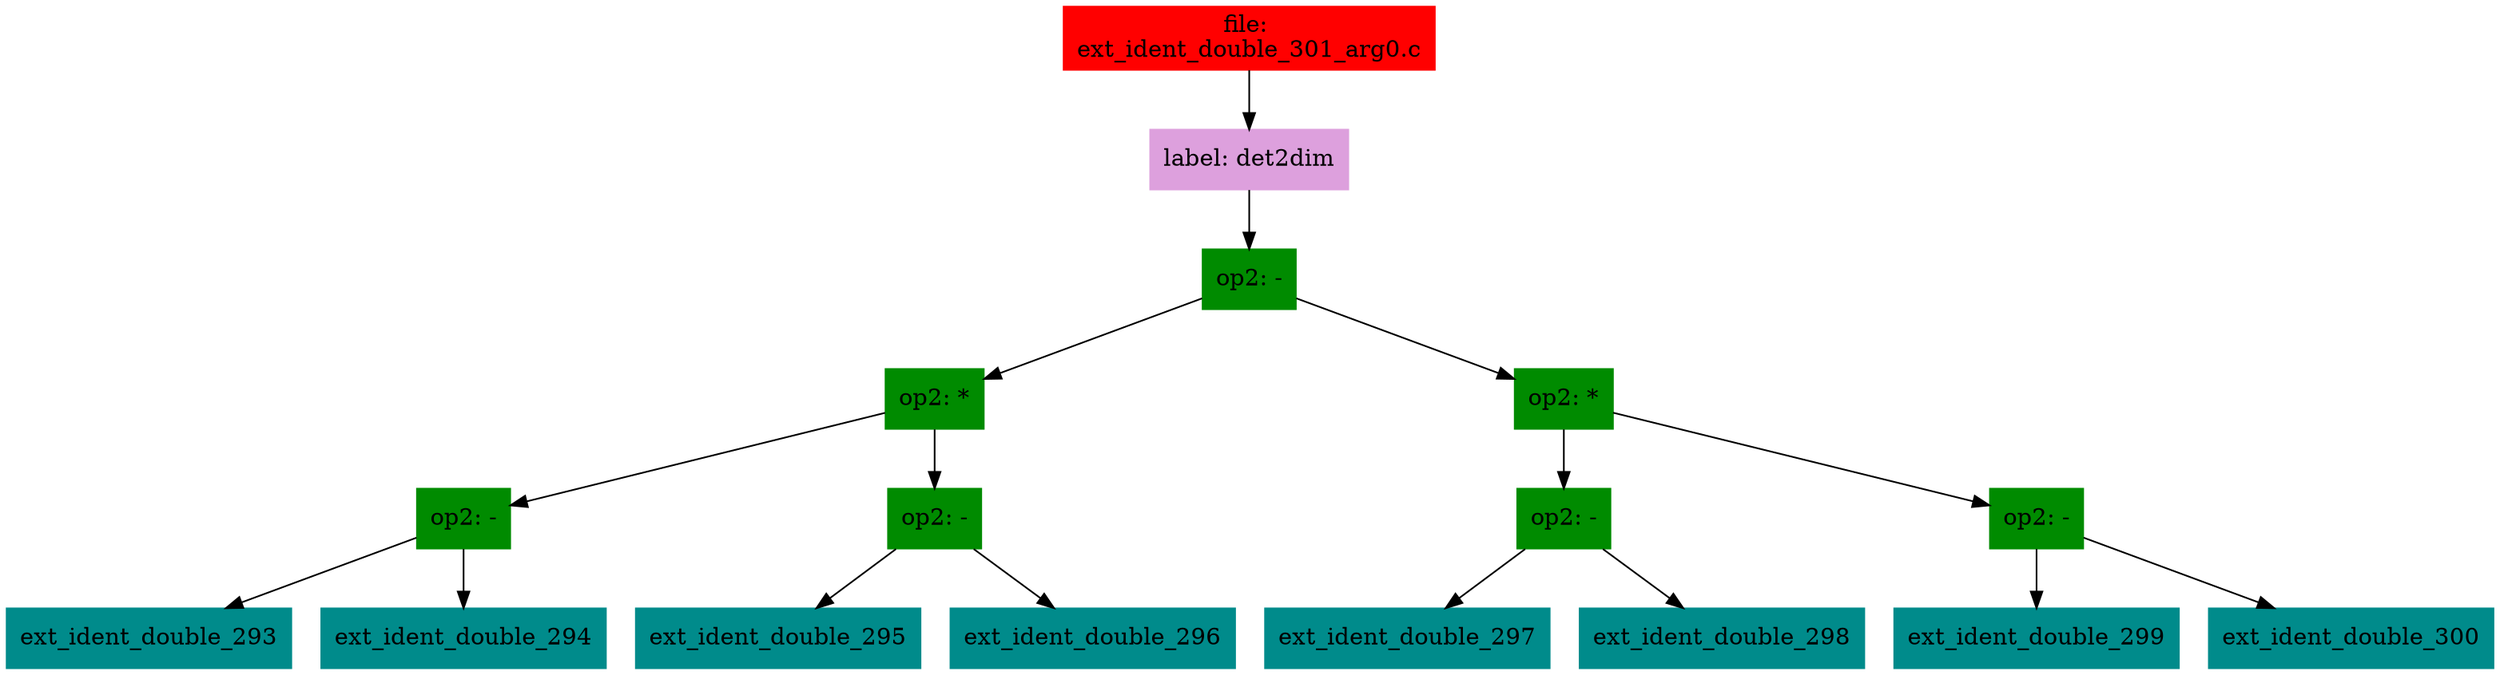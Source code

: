 digraph G {
node [shape=box]

0 [label="file: 
ext_ident_double_301_arg0.c",color=red, style=filled]
1 [label="label: det2dim",color=plum, style=filled]
0 -> 1
2 [label="op2: -",color=green4, style=filled]
1 -> 2
3 [label="op2: *",color=green4, style=filled]
2 -> 3
4 [label="op2: -",color=green4, style=filled]
3 -> 4
5 [label="ext_ident_double_293",color=cyan4, style=filled]
4 -> 5
10 [label="ext_ident_double_294",color=cyan4, style=filled]
4 -> 10
15 [label="op2: -",color=green4, style=filled]
3 -> 15
16 [label="ext_ident_double_295",color=cyan4, style=filled]
15 -> 16
23 [label="ext_ident_double_296",color=cyan4, style=filled]
15 -> 23
30 [label="op2: *",color=green4, style=filled]
2 -> 30
31 [label="op2: -",color=green4, style=filled]
30 -> 31
32 [label="ext_ident_double_297",color=cyan4, style=filled]
31 -> 32
39 [label="ext_ident_double_298",color=cyan4, style=filled]
31 -> 39
46 [label="op2: -",color=green4, style=filled]
30 -> 46
47 [label="ext_ident_double_299",color=cyan4, style=filled]
46 -> 47
52 [label="ext_ident_double_300",color=cyan4, style=filled]
46 -> 52


}

